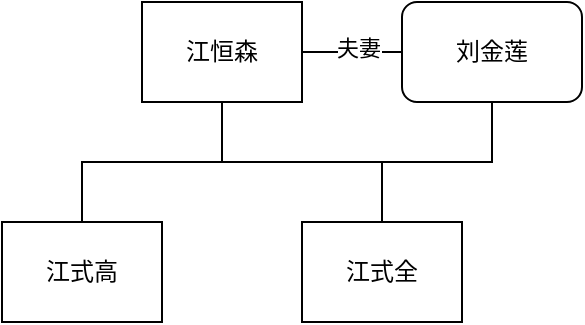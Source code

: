 <mxfile version="28.2.7">
  <diagram name="第 1 页" id="k-AfY5WxHYV5yZIVhnW_">
    <mxGraphModel dx="1554" dy="858" grid="1" gridSize="10" guides="1" tooltips="1" connect="1" arrows="1" fold="1" page="1" pageScale="1" pageWidth="827" pageHeight="1169" math="0" shadow="0">
      <root>
        <mxCell id="0" />
        <mxCell id="1" parent="0" />
        <mxCell id="Womy6uRPmFxDwTwF91oK-3" style="edgeStyle=orthogonalEdgeStyle;rounded=0;orthogonalLoop=1;jettySize=auto;html=1;exitX=1;exitY=0.5;exitDx=0;exitDy=0;endArrow=none;endFill=0;" edge="1" parent="1" source="Womy6uRPmFxDwTwF91oK-1" target="Womy6uRPmFxDwTwF91oK-2">
          <mxGeometry relative="1" as="geometry" />
        </mxCell>
        <mxCell id="Womy6uRPmFxDwTwF91oK-4" value="夫妻" style="edgeLabel;html=1;align=center;verticalAlign=middle;resizable=0;points=[];" vertex="1" connectable="0" parent="Womy6uRPmFxDwTwF91oK-3">
          <mxGeometry x="0.096" y="2" relative="1" as="geometry">
            <mxPoint as="offset" />
          </mxGeometry>
        </mxCell>
        <mxCell id="Womy6uRPmFxDwTwF91oK-16" style="edgeStyle=orthogonalEdgeStyle;shape=connector;rounded=0;orthogonalLoop=1;jettySize=auto;html=1;exitX=0.5;exitY=1;exitDx=0;exitDy=0;entryX=0.5;entryY=0;entryDx=0;entryDy=0;strokeColor=default;align=center;verticalAlign=middle;fontFamily=Helvetica;fontSize=11;fontColor=default;labelBackgroundColor=default;endArrow=none;endFill=0;" edge="1" parent="1" source="Womy6uRPmFxDwTwF91oK-1" target="Womy6uRPmFxDwTwF91oK-5">
          <mxGeometry relative="1" as="geometry" />
        </mxCell>
        <mxCell id="Womy6uRPmFxDwTwF91oK-18" style="edgeStyle=orthogonalEdgeStyle;shape=connector;rounded=0;orthogonalLoop=1;jettySize=auto;html=1;exitX=0.5;exitY=1;exitDx=0;exitDy=0;strokeColor=default;align=center;verticalAlign=middle;fontFamily=Helvetica;fontSize=11;fontColor=default;labelBackgroundColor=default;endArrow=none;endFill=0;" edge="1" parent="1" source="Womy6uRPmFxDwTwF91oK-1" target="Womy6uRPmFxDwTwF91oK-6">
          <mxGeometry relative="1" as="geometry" />
        </mxCell>
        <mxCell id="Womy6uRPmFxDwTwF91oK-1" value="江恒森" style="rounded=0;whiteSpace=wrap;html=1;" vertex="1" parent="1">
          <mxGeometry x="270" y="120" width="80" height="50" as="geometry" />
        </mxCell>
        <mxCell id="Womy6uRPmFxDwTwF91oK-17" style="edgeStyle=orthogonalEdgeStyle;shape=connector;rounded=0;orthogonalLoop=1;jettySize=auto;html=1;exitX=0.5;exitY=1;exitDx=0;exitDy=0;entryX=0.5;entryY=0;entryDx=0;entryDy=0;strokeColor=default;align=center;verticalAlign=middle;fontFamily=Helvetica;fontSize=11;fontColor=default;labelBackgroundColor=default;endArrow=none;endFill=0;" edge="1" parent="1" source="Womy6uRPmFxDwTwF91oK-2" target="Womy6uRPmFxDwTwF91oK-5">
          <mxGeometry relative="1" as="geometry" />
        </mxCell>
        <mxCell id="Womy6uRPmFxDwTwF91oK-2" value="刘金莲" style="rounded=1;whiteSpace=wrap;html=1;" vertex="1" parent="1">
          <mxGeometry x="400" y="120" width="90" height="50" as="geometry" />
        </mxCell>
        <mxCell id="Womy6uRPmFxDwTwF91oK-5" value="江式高" style="rounded=0;whiteSpace=wrap;html=1;" vertex="1" parent="1">
          <mxGeometry x="200" y="230" width="80" height="50" as="geometry" />
        </mxCell>
        <mxCell id="Womy6uRPmFxDwTwF91oK-6" value="江式全" style="rounded=0;whiteSpace=wrap;html=1;" vertex="1" parent="1">
          <mxGeometry x="350" y="230" width="80" height="50" as="geometry" />
        </mxCell>
      </root>
    </mxGraphModel>
  </diagram>
</mxfile>
